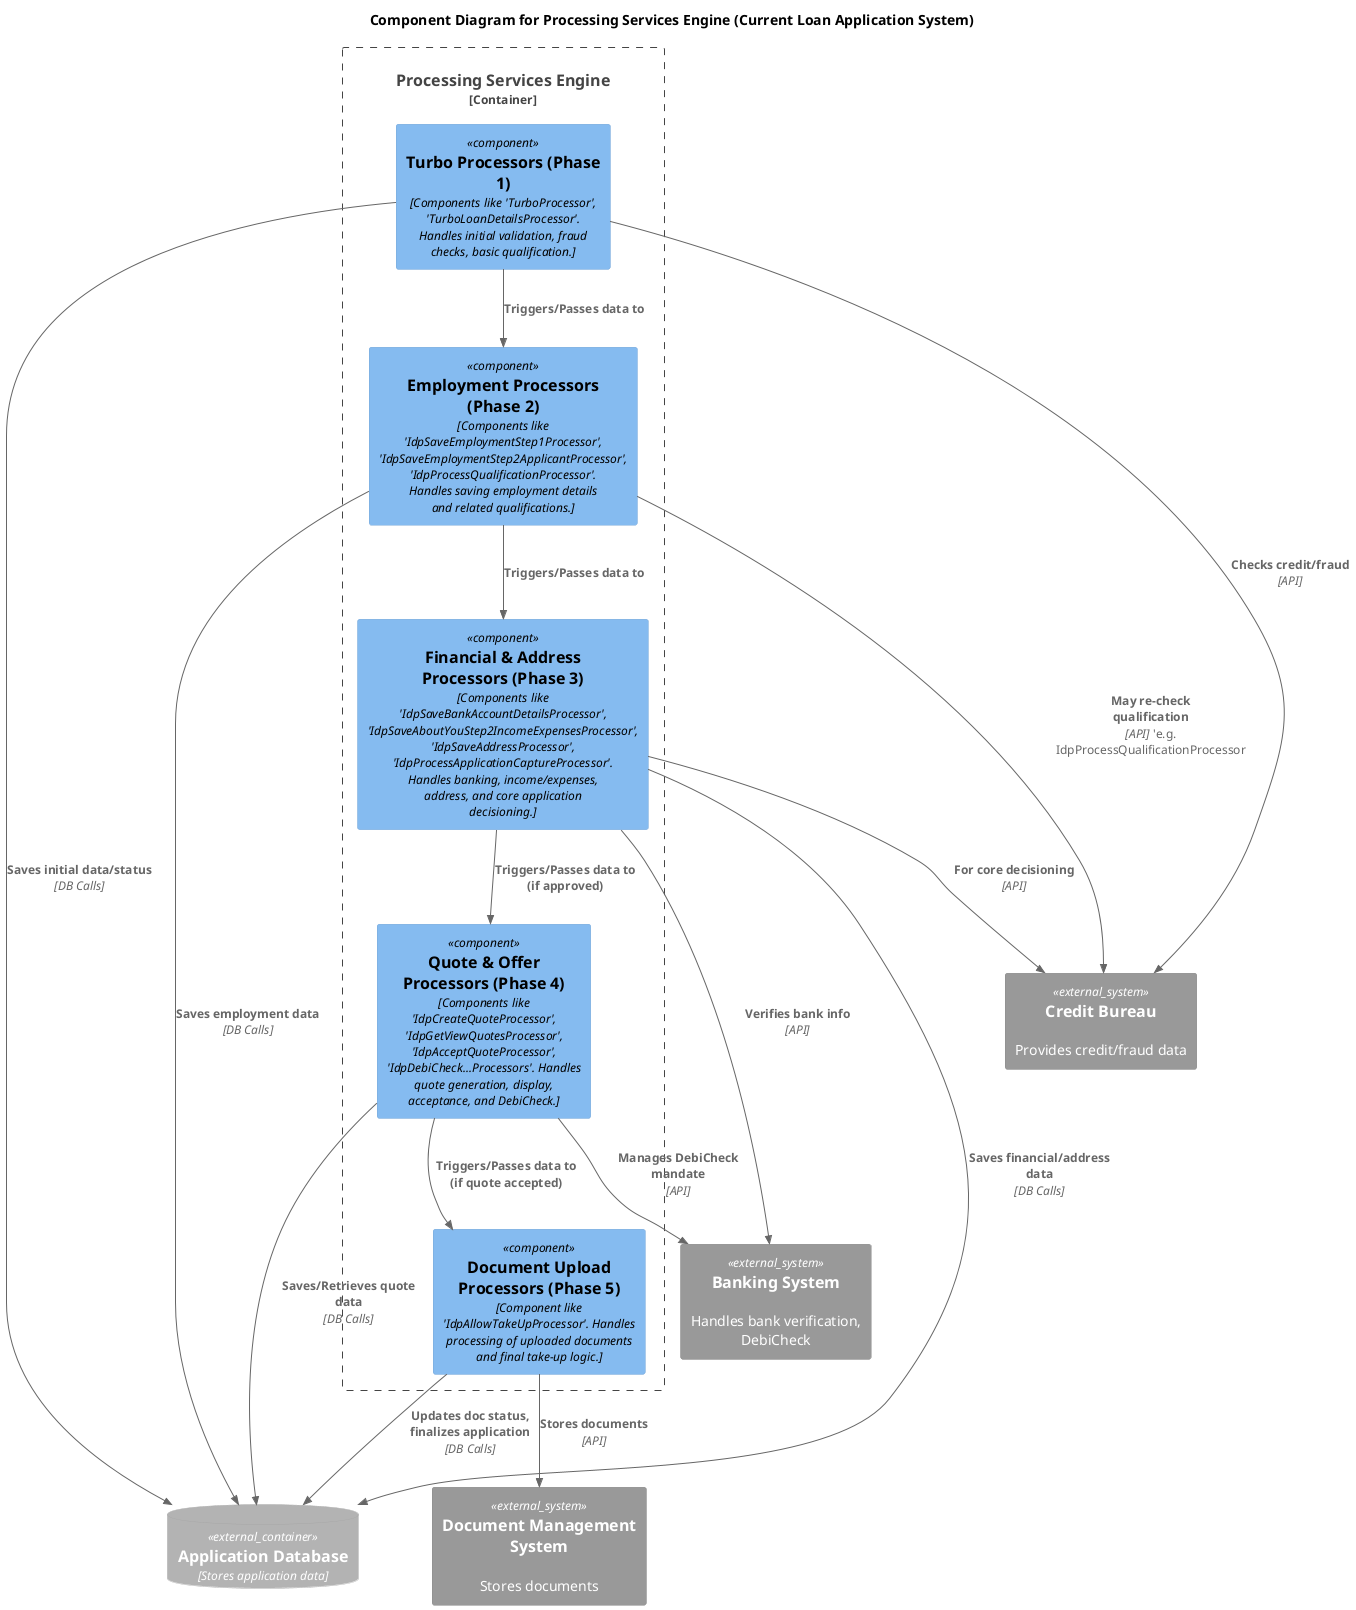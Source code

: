 @startuml
!include <C4/C4_Component.puml>

title Component Diagram for Processing Services Engine (Current Loan Application System)

ContainerDb_Ext(database, "Application Database", "Stores application data")
System_Ext(credit_bureau, "Credit Bureau", "Provides credit/fraud data")
System_Ext(banking_system, "Banking System", "Handles bank verification, DebiCheck")
System_Ext(doc_mgmt_system, "Document Management System", "Stores documents")

Container_Boundary(processing_c, "Processing Services Engine") {
    Component(turbo_processors, "Turbo Processors (Phase 1)", "Components like 'TurboProcessor', 'TurboLoanDetailsProcessor'. Handles initial validation, fraud checks, basic qualification.")
    Component(employment_processors, "Employment Processors (Phase 2)", "Components like 'IdpSaveEmploymentStep1Processor', 'IdpSaveEmploymentStep2ApplicantProcessor', 'IdpProcessQualificationProcessor'. Handles saving employment details and related qualifications.")
    Component(financial_address_processors, "Financial & Address Processors (Phase 3)", "Components like 'IdpSaveBankAccountDetailsProcessor', 'IdpSaveAboutYouStep2IncomeExpensesProcessor', 'IdpSaveAddressProcessor', 'IdpProcessApplicationCaptureProcessor'. Handles banking, income/expenses, address, and core application decisioning.")
    Component(quote_processors, "Quote & Offer Processors (Phase 4)", "Components like 'IdpCreateQuoteProcessor', 'IdpGetViewQuotesProcessor', 'IdpAcceptQuoteProcessor', 'IdpDebiCheck...Processors'. Handles quote generation, display, acceptance, and DebiCheck.")
    Component(doc_upload_processors, "Document Upload Processors (Phase 5)", "Component like 'IdpAllowTakeUpProcessor'. Handles processing of uploaded documents and final take-up logic.")

    Rel(turbo_processors, credit_bureau, "Checks credit/fraud", "API")
    Rel(turbo_processors, database, "Saves initial data/status", "DB Calls")

    Rel(employment_processors, database, "Saves employment data", "DB Calls")
    Rel(employment_processors, credit_bureau, "May re-check qualification", "API") 'e.g. IdpProcessQualificationProcessor

    Rel(financial_address_processors, database, "Saves financial/address data", "DB Calls")
    Rel(financial_address_processors, banking_system, "Verifies bank info", "API")
    Rel(financial_address_processors, credit_bureau, "For core decisioning", "API")

    Rel(quote_processors, database, "Saves/Retrieves quote data", "DB Calls")
    Rel(quote_processors, banking_system, "Manages DebiCheck mandate", "API")

    Rel(doc_upload_processors, database, "Updates doc status, finalizes application", "DB Calls")
    Rel(doc_upload_processors, doc_mgmt_system, "Stores documents", "API")

    ' Simplified internal flow depiction
    Rel(turbo_processors, employment_processors, "Triggers/Passes data to")
    Rel(employment_processors, financial_address_processors, "Triggers/Passes data to")
    Rel(financial_address_processors, quote_processors, "Triggers/Passes data to (if approved)")
    Rel(quote_processors, doc_upload_processors, "Triggers/Passes data to (if quote accepted)")
}

' Relationships from an orchestrator (Backend API in Level 2) would call these components
' For simplicity, direct relationships shown here imply sequential or conditional flow.
@enduml